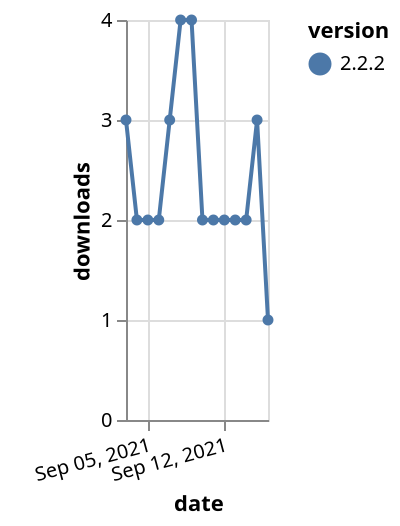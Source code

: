 {"$schema": "https://vega.github.io/schema/vega-lite/v5.json", "description": "A simple bar chart with embedded data.", "data": {"values": [{"date": "2021-09-03", "total": 1578, "delta": 3, "version": "2.2.2"}, {"date": "2021-09-04", "total": 1580, "delta": 2, "version": "2.2.2"}, {"date": "2021-09-05", "total": 1582, "delta": 2, "version": "2.2.2"}, {"date": "2021-09-06", "total": 1584, "delta": 2, "version": "2.2.2"}, {"date": "2021-09-07", "total": 1587, "delta": 3, "version": "2.2.2"}, {"date": "2021-09-08", "total": 1591, "delta": 4, "version": "2.2.2"}, {"date": "2021-09-09", "total": 1595, "delta": 4, "version": "2.2.2"}, {"date": "2021-09-10", "total": 1597, "delta": 2, "version": "2.2.2"}, {"date": "2021-09-11", "total": 1599, "delta": 2, "version": "2.2.2"}, {"date": "2021-09-12", "total": 1601, "delta": 2, "version": "2.2.2"}, {"date": "2021-09-13", "total": 1603, "delta": 2, "version": "2.2.2"}, {"date": "2021-09-14", "total": 1605, "delta": 2, "version": "2.2.2"}, {"date": "2021-09-15", "total": 1608, "delta": 3, "version": "2.2.2"}, {"date": "2021-09-16", "total": 1609, "delta": 1, "version": "2.2.2"}]}, "width": "container", "mark": {"type": "line", "point": {"filled": true}}, "encoding": {"x": {"field": "date", "type": "temporal", "timeUnit": "yearmonthdate", "title": "date", "axis": {"labelAngle": -15}}, "y": {"field": "delta", "type": "quantitative", "title": "downloads"}, "color": {"field": "version", "type": "nominal"}, "tooltip": {"field": "delta"}}}